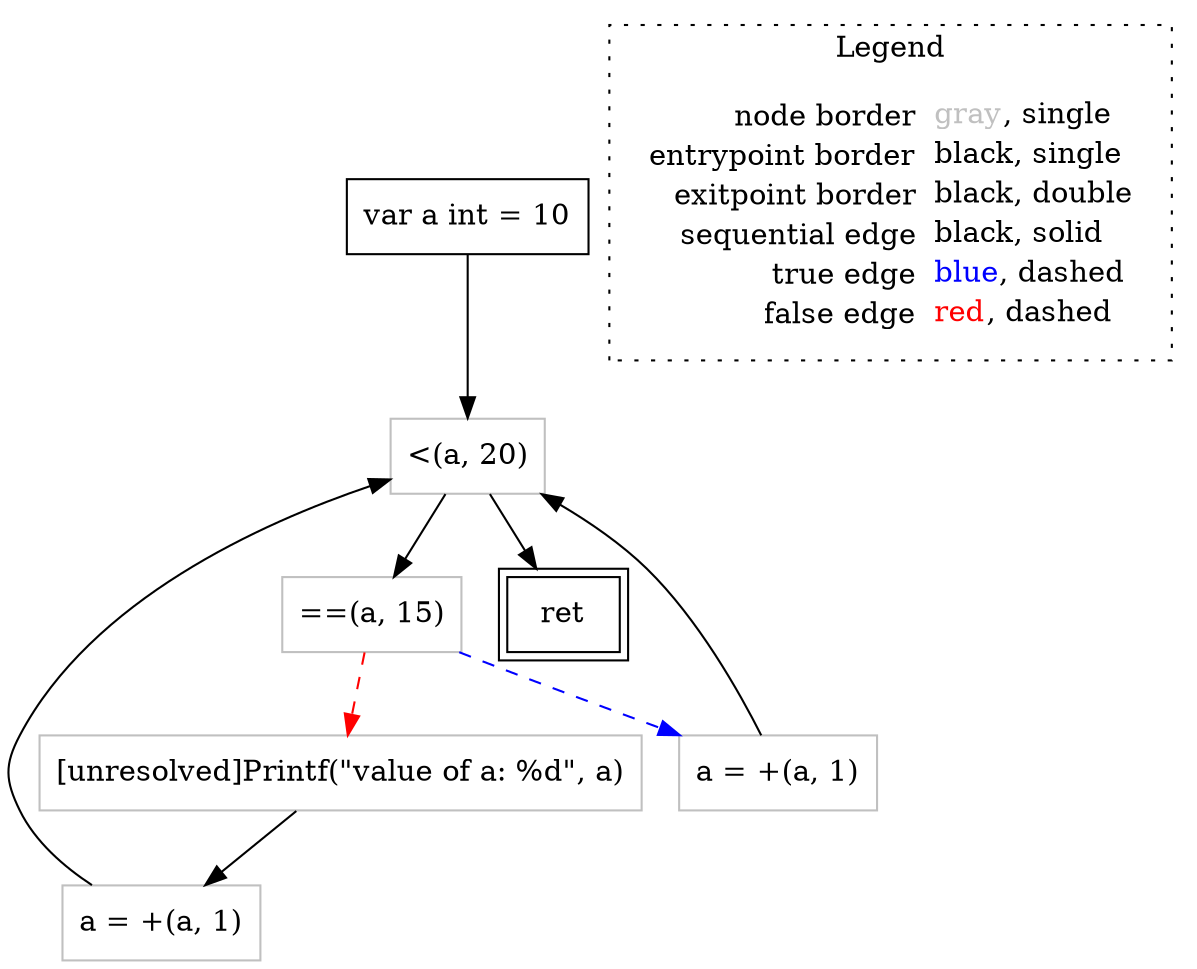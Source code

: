 digraph {
	"node0" [shape="rect",color="black",label=<var a int = 10>];
	"node1" [shape="rect",color="gray",label=<==(a, 15)>];
	"node2" [shape="rect",color="gray",label=<a = +(a, 1)>];
	"node3" [shape="rect",color="black",peripheries="2",label=<ret>];
	"node4" [shape="rect",color="gray",label=<[unresolved]Printf(&quot;value of a: %d&quot;, a)>];
	"node5" [shape="rect",color="gray",label=<&lt;(a, 20)>];
	"node6" [shape="rect",color="gray",label=<a = +(a, 1)>];
	"node1" -> "node4" [color="red",style="dashed"];
	"node1" -> "node6" [color="blue",style="dashed"];
	"node2" -> "node5" [color="black"];
	"node0" -> "node5" [color="black"];
	"node4" -> "node2" [color="black"];
	"node5" -> "node1" [color="black"];
	"node5" -> "node3" [color="black"];
	"node6" -> "node5" [color="black"];
subgraph cluster_legend {
	label="Legend";
	style=dotted;
	node [shape=plaintext];
	"legend" [label=<<table border="0" cellpadding="2" cellspacing="0" cellborder="0"><tr><td align="right">node border&nbsp;</td><td align="left"><font color="gray">gray</font>, single</td></tr><tr><td align="right">entrypoint border&nbsp;</td><td align="left"><font color="black">black</font>, single</td></tr><tr><td align="right">exitpoint border&nbsp;</td><td align="left"><font color="black">black</font>, double</td></tr><tr><td align="right">sequential edge&nbsp;</td><td align="left"><font color="black">black</font>, solid</td></tr><tr><td align="right">true edge&nbsp;</td><td align="left"><font color="blue">blue</font>, dashed</td></tr><tr><td align="right">false edge&nbsp;</td><td align="left"><font color="red">red</font>, dashed</td></tr></table>>];
}

}
